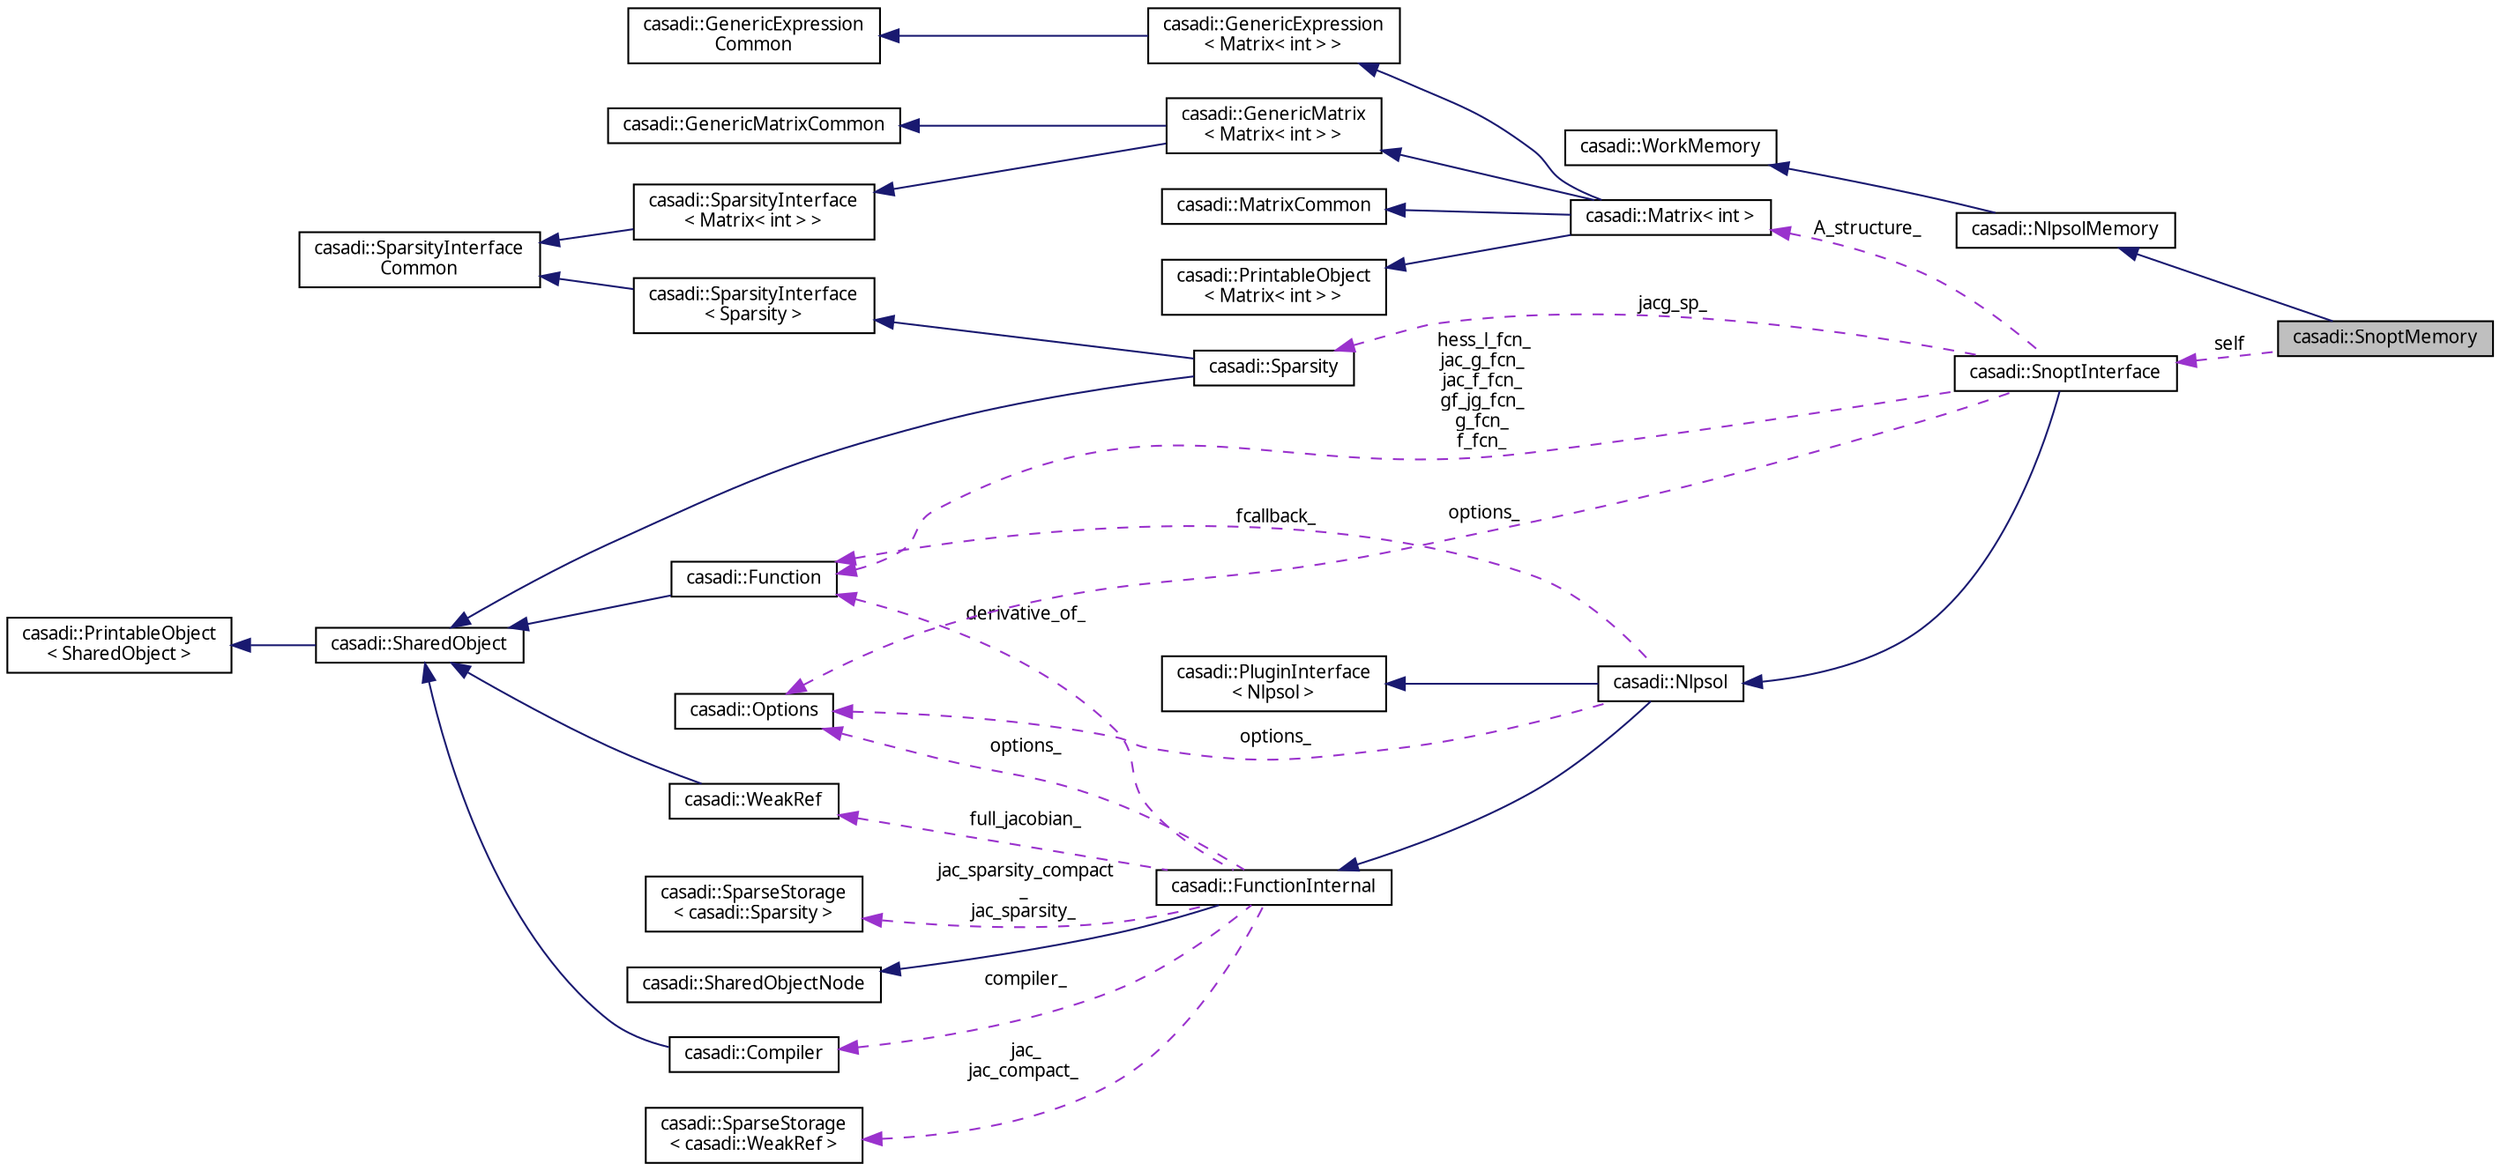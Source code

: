 digraph "casadi::SnoptMemory"
{
  edge [fontname="FreeSans.ttf",fontsize="10",labelfontname="FreeSans.ttf",labelfontsize="10"];
  node [fontname="FreeSans.ttf",fontsize="10",shape=record];
  rankdir="LR";
  Node1 [label="casadi::SnoptMemory",height=0.2,width=0.4,color="black", fillcolor="grey75", style="filled", fontcolor="black"];
  Node2 -> Node1 [dir="back",color="midnightblue",fontsize="10",style="solid",fontname="FreeSans.ttf"];
  Node2 [label="casadi::NlpsolMemory",height=0.2,width=0.4,color="black", fillcolor="white", style="filled",URL="$de/dbb/structcasadi_1_1NlpsolMemory.html",tooltip="Integrator memory. "];
  Node3 -> Node2 [dir="back",color="midnightblue",fontsize="10",style="solid",fontname="FreeSans.ttf"];
  Node3 [label="casadi::WorkMemory",height=0.2,width=0.4,color="black", fillcolor="white", style="filled",URL="$da/dbe/structcasadi_1_1WorkMemory.html",tooltip="Function memory with temporary work vectors. "];
  Node4 -> Node1 [dir="back",color="darkorchid3",fontsize="10",style="dashed",label=" self" ,fontname="FreeSans.ttf"];
  Node4 [label="casadi::SnoptInterface",height=0.2,width=0.4,color="black", fillcolor="white", style="filled",URL="$d8/d05/classcasadi_1_1SnoptInterface.html",tooltip="&#39;snopt&#39; plugin for Nlpsol "];
  Node5 -> Node4 [dir="back",color="midnightblue",fontsize="10",style="solid",fontname="FreeSans.ttf"];
  Node5 [label="casadi::Nlpsol",height=0.2,width=0.4,color="black", fillcolor="white", style="filled",URL="$d8/dc2/classcasadi_1_1Nlpsol.html",tooltip="NLP solver storage class. "];
  Node6 -> Node5 [dir="back",color="midnightblue",fontsize="10",style="solid",fontname="FreeSans.ttf"];
  Node6 [label="casadi::FunctionInternal",height=0.2,width=0.4,color="black", fillcolor="white", style="filled",URL="$d2/dab/classcasadi_1_1FunctionInternal.html",tooltip="Internal class for Function. "];
  Node7 -> Node6 [dir="back",color="midnightblue",fontsize="10",style="solid",fontname="FreeSans.ttf"];
  Node7 [label="casadi::SharedObjectNode",height=0.2,width=0.4,color="black", fillcolor="white", style="filled",URL="$d9/dd3/classcasadi_1_1SharedObjectNode.html"];
  Node8 -> Node6 [dir="back",color="darkorchid3",fontsize="10",style="dashed",label=" full_jacobian_" ,fontname="FreeSans.ttf"];
  Node8 [label="casadi::WeakRef",height=0.2,width=0.4,color="black", fillcolor="white", style="filled",URL="$d8/de8/classcasadi_1_1WeakRef.html",tooltip="Weak reference type A weak reference to a SharedObject. "];
  Node9 -> Node8 [dir="back",color="midnightblue",fontsize="10",style="solid",fontname="FreeSans.ttf"];
  Node9 [label="casadi::SharedObject",height=0.2,width=0.4,color="black", fillcolor="white", style="filled",URL="$d5/d4a/classcasadi_1_1SharedObject.html",tooltip="SharedObject implements a reference counting framework similar for efficient and easily-maintained me..."];
  Node10 -> Node9 [dir="back",color="midnightblue",fontsize="10",style="solid",fontname="FreeSans.ttf"];
  Node10 [label="casadi::PrintableObject\l\< SharedObject \>",height=0.2,width=0.4,color="black", fillcolor="white", style="filled",URL="$d5/d18/classcasadi_1_1PrintableObject.html"];
  Node11 -> Node6 [dir="back",color="darkorchid3",fontsize="10",style="dashed",label=" derivative_of_" ,fontname="FreeSans.ttf"];
  Node11 [label="casadi::Function",height=0.2,width=0.4,color="black", fillcolor="white", style="filled",URL="$da/da4/classcasadi_1_1Function.html",tooltip="General function. "];
  Node9 -> Node11 [dir="back",color="midnightblue",fontsize="10",style="solid",fontname="FreeSans.ttf"];
  Node12 -> Node6 [dir="back",color="darkorchid3",fontsize="10",style="dashed",label=" jac_\njac_compact_" ,fontname="FreeSans.ttf"];
  Node12 [label="casadi::SparseStorage\l\< casadi::WeakRef \>",height=0.2,width=0.4,color="black", fillcolor="white", style="filled",URL="$dd/d13/classcasadi_1_1SparseStorage.html"];
  Node13 -> Node6 [dir="back",color="darkorchid3",fontsize="10",style="dashed",label=" options_" ,fontname="FreeSans.ttf"];
  Node13 [label="casadi::Options",height=0.2,width=0.4,color="black", fillcolor="white", style="filled",URL="$db/d35/structcasadi_1_1Options.html",tooltip="Options metadata for a class. "];
  Node14 -> Node6 [dir="back",color="darkorchid3",fontsize="10",style="dashed",label=" jac_sparsity_compact\l_\njac_sparsity_" ,fontname="FreeSans.ttf"];
  Node14 [label="casadi::SparseStorage\l\< casadi::Sparsity \>",height=0.2,width=0.4,color="black", fillcolor="white", style="filled",URL="$dd/d13/classcasadi_1_1SparseStorage.html"];
  Node15 -> Node6 [dir="back",color="darkorchid3",fontsize="10",style="dashed",label=" compiler_" ,fontname="FreeSans.ttf"];
  Node15 [label="casadi::Compiler",height=0.2,width=0.4,color="black", fillcolor="white", style="filled",URL="$d7/df2/classcasadi_1_1Compiler.html",tooltip="Compiler. "];
  Node9 -> Node15 [dir="back",color="midnightblue",fontsize="10",style="solid",fontname="FreeSans.ttf"];
  Node16 -> Node5 [dir="back",color="midnightblue",fontsize="10",style="solid",fontname="FreeSans.ttf"];
  Node16 [label="casadi::PluginInterface\l\< Nlpsol \>",height=0.2,width=0.4,color="black", fillcolor="white", style="filled",URL="$d4/d37/classcasadi_1_1PluginInterface.html"];
  Node11 -> Node5 [dir="back",color="darkorchid3",fontsize="10",style="dashed",label=" fcallback_" ,fontname="FreeSans.ttf"];
  Node13 -> Node5 [dir="back",color="darkorchid3",fontsize="10",style="dashed",label=" options_" ,fontname="FreeSans.ttf"];
  Node11 -> Node4 [dir="back",color="darkorchid3",fontsize="10",style="dashed",label=" hess_l_fcn_\njac_g_fcn_\njac_f_fcn_\ngf_jg_fcn_\ng_fcn_\nf_fcn_" ,fontname="FreeSans.ttf"];
  Node13 -> Node4 [dir="back",color="darkorchid3",fontsize="10",style="dashed",label=" options_" ,fontname="FreeSans.ttf"];
  Node17 -> Node4 [dir="back",color="darkorchid3",fontsize="10",style="dashed",label=" jacg_sp_" ,fontname="FreeSans.ttf"];
  Node17 [label="casadi::Sparsity",height=0.2,width=0.4,color="black", fillcolor="white", style="filled",URL="$d5/da8/classcasadi_1_1Sparsity.html",tooltip="General sparsity class. "];
  Node9 -> Node17 [dir="back",color="midnightblue",fontsize="10",style="solid",fontname="FreeSans.ttf"];
  Node18 -> Node17 [dir="back",color="midnightblue",fontsize="10",style="solid",fontname="FreeSans.ttf"];
  Node18 [label="casadi::SparsityInterface\l\< Sparsity \>",height=0.2,width=0.4,color="black", fillcolor="white", style="filled",URL="$dd/d6b/classcasadi_1_1SparsityInterface.html"];
  Node19 -> Node18 [dir="back",color="midnightblue",fontsize="10",style="solid",fontname="FreeSans.ttf"];
  Node19 [label="casadi::SparsityInterface\lCommon",height=0.2,width=0.4,color="black", fillcolor="white", style="filled",URL="$d2/d9a/structcasadi_1_1SparsityInterfaceCommon.html",tooltip="Empty Base This class is extended in SWIG. "];
  Node20 -> Node4 [dir="back",color="darkorchid3",fontsize="10",style="dashed",label=" A_structure_" ,fontname="FreeSans.ttf"];
  Node20 [label="casadi::Matrix\< int \>",height=0.2,width=0.4,color="black", fillcolor="white", style="filled",URL="$dd/df2/singletoncasadi_1_1Matrix.html"];
  Node21 -> Node20 [dir="back",color="midnightblue",fontsize="10",style="solid",fontname="FreeSans.ttf"];
  Node21 [label="casadi::MatrixCommon",height=0.2,width=0.4,color="black", fillcolor="white", style="filled",URL="$d3/df2/structcasadi_1_1MatrixCommon.html",tooltip="Empty Base This class is extended in SWIG. "];
  Node22 -> Node20 [dir="back",color="midnightblue",fontsize="10",style="solid",fontname="FreeSans.ttf"];
  Node22 [label="casadi::GenericExpression\l\< Matrix\< int \> \>",height=0.2,width=0.4,color="black", fillcolor="white", style="filled",URL="$d1/d5c/classcasadi_1_1GenericExpression.html"];
  Node23 -> Node22 [dir="back",color="midnightblue",fontsize="10",style="solid",fontname="FreeSans.ttf"];
  Node23 [label="casadi::GenericExpression\lCommon",height=0.2,width=0.4,color="black", fillcolor="white", style="filled",URL="$d7/dee/structcasadi_1_1GenericExpressionCommon.html",tooltip="Empty Base This class is extended in SWIG. "];
  Node24 -> Node20 [dir="back",color="midnightblue",fontsize="10",style="solid",fontname="FreeSans.ttf"];
  Node24 [label="casadi::GenericMatrix\l\< Matrix\< int \> \>",height=0.2,width=0.4,color="black", fillcolor="white", style="filled",URL="$dc/df3/classcasadi_1_1GenericMatrix.html"];
  Node25 -> Node24 [dir="back",color="midnightblue",fontsize="10",style="solid",fontname="FreeSans.ttf"];
  Node25 [label="casadi::GenericMatrixCommon",height=0.2,width=0.4,color="black", fillcolor="white", style="filled",URL="$dc/d32/structcasadi_1_1GenericMatrixCommon.html",tooltip="Empty Base This class is extended in SWIG. "];
  Node26 -> Node24 [dir="back",color="midnightblue",fontsize="10",style="solid",fontname="FreeSans.ttf"];
  Node26 [label="casadi::SparsityInterface\l\< Matrix\< int \> \>",height=0.2,width=0.4,color="black", fillcolor="white", style="filled",URL="$dd/d6b/classcasadi_1_1SparsityInterface.html"];
  Node19 -> Node26 [dir="back",color="midnightblue",fontsize="10",style="solid",fontname="FreeSans.ttf"];
  Node27 -> Node20 [dir="back",color="midnightblue",fontsize="10",style="solid",fontname="FreeSans.ttf"];
  Node27 [label="casadi::PrintableObject\l\< Matrix\< int \> \>",height=0.2,width=0.4,color="black", fillcolor="white", style="filled",URL="$d5/d18/classcasadi_1_1PrintableObject.html"];
}
